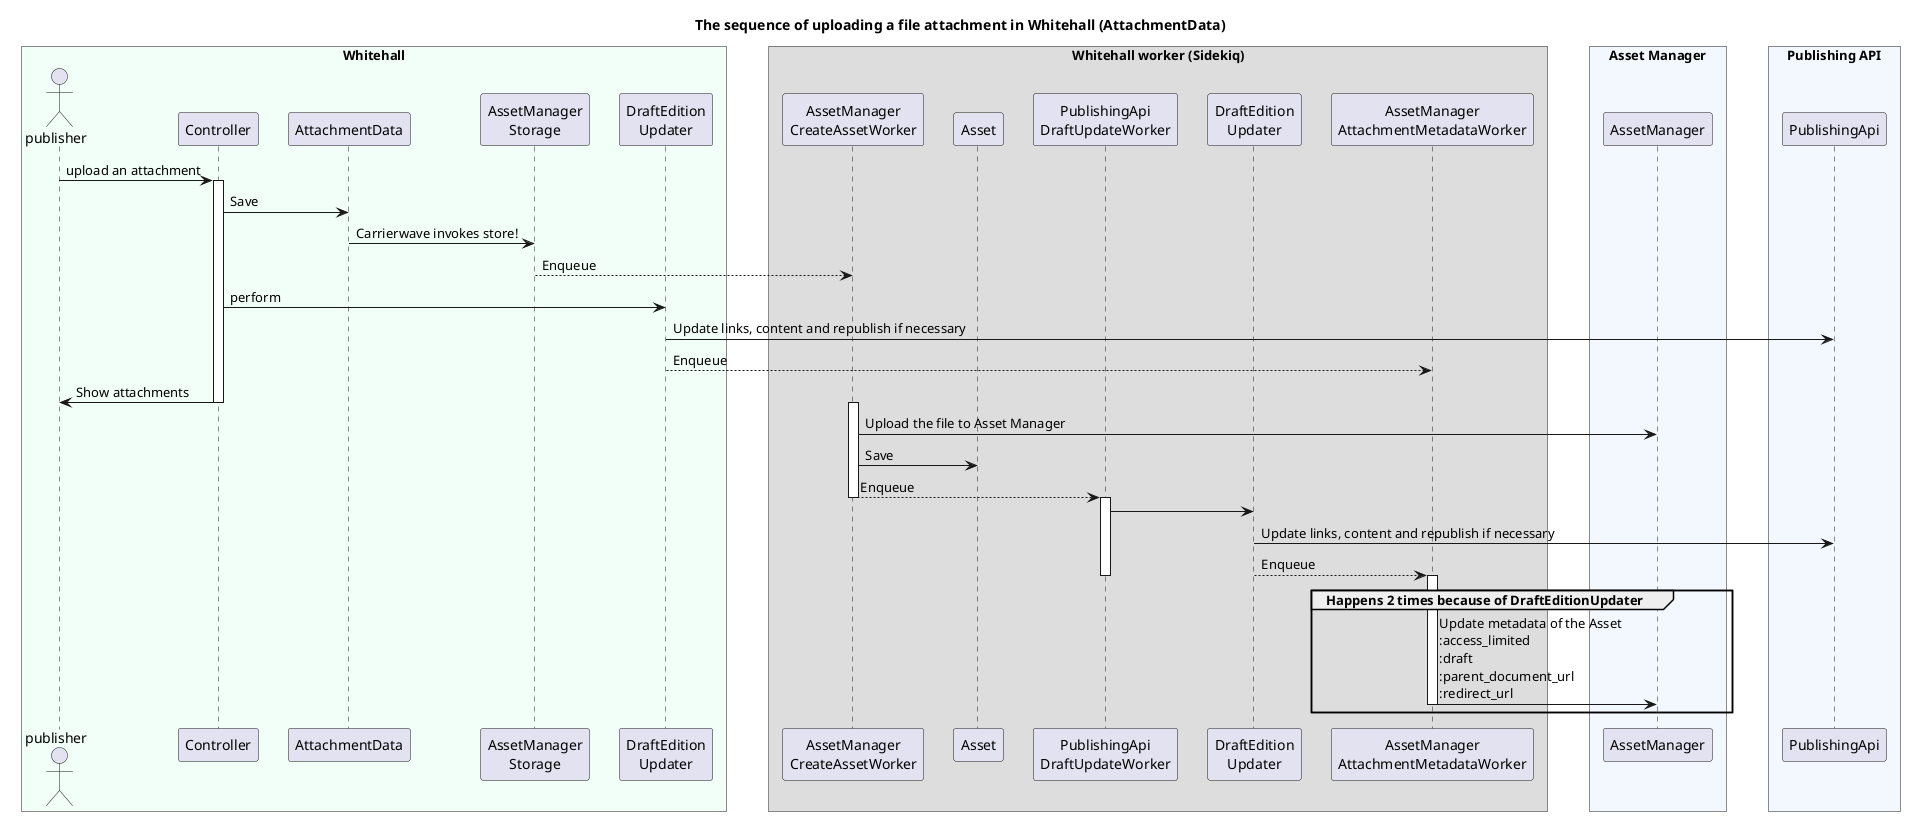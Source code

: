 @startuml asset_attachment_upload_flow

title The sequence of uploading a file attachment in Whitehall (AttachmentData)
skinparam BoxPadding 20
skinparam ParticipantPadding 10

box "Whitehall" #f2fef8
actor publisher
participant Controller
participant AttachmentData
participant "AssetManager\nStorage" as AssetManagerStorage
participant "DraftEdition\nUpdater" as DraftEditionUpdater
end box

box Whitehall worker (Sidekiq)
participant "AssetManager\nCreateAssetWorker" as AssetManagerCreateAssetWorker
participant Asset
participant "PublishingApi\nDraftUpdateWorker" as PublishingApiDraftUpdateWorker
participant "DraftEdition\nUpdater" as bgDraftEditionUpdater
participant "AssetManager\nAttachmentMetadataWorker" as AssetManagerAttachmentMetadataWorker
end box

box "Asset Manager" #f2f8fe
participant AssetManager
end box

box "Publishing API" #f2f8fe
participant PublishingApi
end box

publisher -> Controller++ : upload an attachment
Controller -> AttachmentData : Save
AttachmentData -> AssetManagerStorage : Carrierwave invokes store!
AssetManagerStorage --> AssetManagerCreateAssetWorker : Enqueue
Controller -> DraftEditionUpdater : perform
DraftEditionUpdater -> PublishingApi : Update links, content and republish if necessary
DraftEditionUpdater --> AssetManagerAttachmentMetadataWorker: Enqueue
Controller -> publisher-- : Show attachments

activate AssetManagerCreateAssetWorker
AssetManagerCreateAssetWorker -> AssetManager : Upload the file to Asset Manager
AssetManagerCreateAssetWorker -> Asset: Save
AssetManagerCreateAssetWorker --> PublishingApiDraftUpdateWorker : Enqueue
deactivate AssetManagerCreateAssetWorker

activate PublishingApiDraftUpdateWorker
PublishingApiDraftUpdateWorker -> bgDraftEditionUpdater
bgDraftEditionUpdater -> PublishingApi : Update links, content and republish if necessary
bgDraftEditionUpdater --> AssetManagerAttachmentMetadataWorker: Enqueue
deactivate PublishingApiDraftUpdateWorker

group Happens 2 times because of DraftEditionUpdater
  activate AssetManagerAttachmentMetadataWorker
  AssetManagerAttachmentMetadataWorker -> AssetManager: Update metadata of the Asset\n:access_limited\n:draft\n:parent_document_url\n:redirect_url
  deactivate AssetManagerAttachmentMetadataWorker
end group

@enduml
